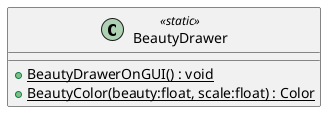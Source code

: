 @startuml
class BeautyDrawer <<static>> {
    + {static} BeautyDrawerOnGUI() : void
    + {static} BeautyColor(beauty:float, scale:float) : Color
}
@enduml
